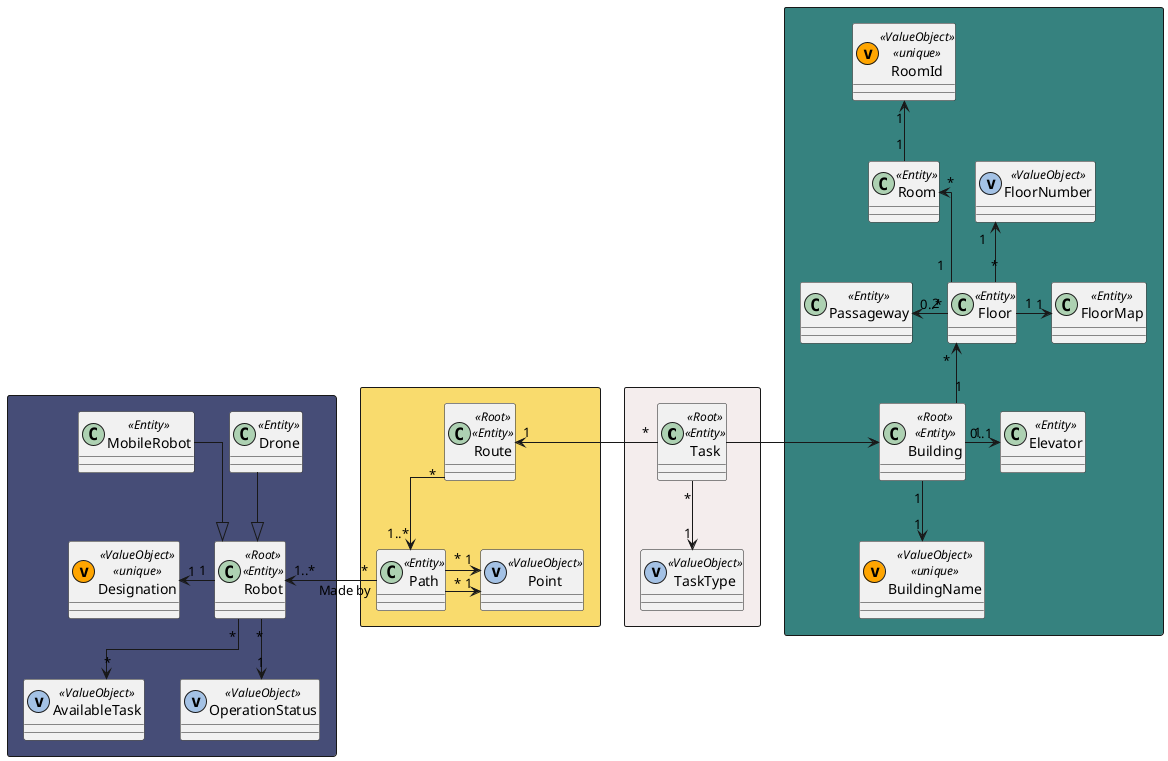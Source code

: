 @startuml domain

skinparam linetype ortho


'========================================================
rectangle #F4EDED{
class Task << Root >> << Entity >>
class TaskType << (v,#A4C2E5) ValueObject >>
}
'========================================================
rectangle #F9DB6D{
class Route << Root >> << Entity >>
class Path << Entity >>
class Point << (v,#A4C2E5) ValueObject >>

}
'========================================================
rectangle #464D77{
class Robot << Root >> << Entity >>

class Drone  << Entity >>

class MobileRobot  << Entity >>

class Designation  << (v,orange) ValueObject >> << unique >>

class AvailableTask  << (v,#A4C2E5) ValueObject >>

class OperationStatus  << (v,#A4C2E5) ValueObject >>
}
'========================================================
rectangle #36827F{
class Building  << Root >> << Entity >>
class BuildingName  << (v,orange) ValueObject >> << unique >>

class Floor  << Entity >>
class FloorNumber  << (v,#A4C2E5) ValueObject >>

class FloorMap  << Entity >>

class Passageway  << Entity >>

class Elevator  << Entity >>

class Room << Entity >>
class RoomId << (v,orange) ValueObject >> << unique >>

}
'========================================================


Robot <|-u- MobileRobot
Robot <|-u- Drone
Robot "1"-l->"1" Designation
Robot "*"-d->"*" AvailableTask
Robot "*"-d->"1" OperationStatus

Task "*"-l>"1" Route
Task "*"-->"1" TaskType
Task -> Building

Route "*"-->"1..*" Path
Path "*"-r-->"1..*" Robot : "Made by"
Path "*"->"1" Point
Path "*"->"1" Point



Building "1"-u->"*" Floor
Building "1"-r->"0..1" Elevator
Building "1"-->"1" BuildingName

Room "1"-u->"1" RoomId


Floor "2"-l->"0..*" Passageway

Floor "1"-r->"1" FloorMap
Floor "1"-u->"*" Room
Floor "*"-u->"1" FloorNumber
@enduml
